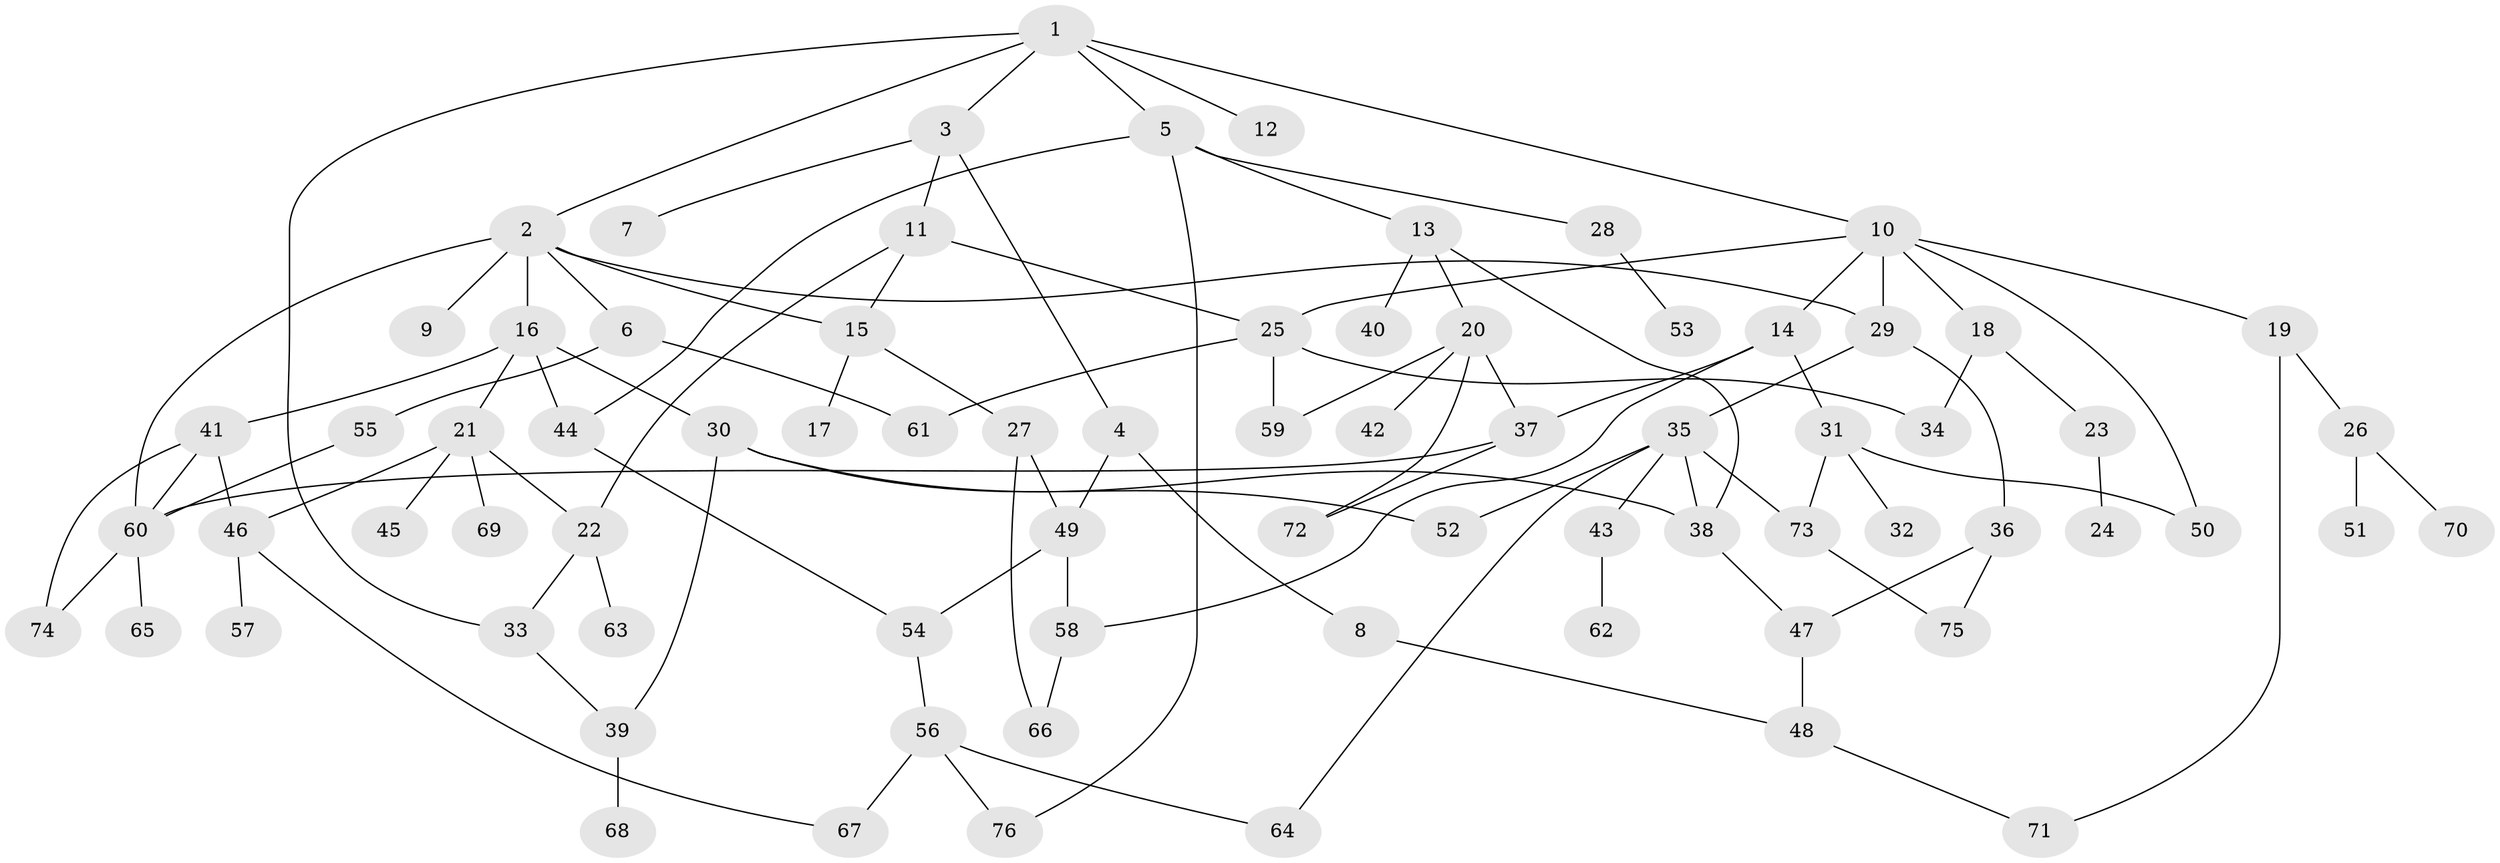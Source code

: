 // Generated by graph-tools (version 1.1) at 2025/13/03/09/25 04:13:26]
// undirected, 76 vertices, 108 edges
graph export_dot {
graph [start="1"]
  node [color=gray90,style=filled];
  1;
  2;
  3;
  4;
  5;
  6;
  7;
  8;
  9;
  10;
  11;
  12;
  13;
  14;
  15;
  16;
  17;
  18;
  19;
  20;
  21;
  22;
  23;
  24;
  25;
  26;
  27;
  28;
  29;
  30;
  31;
  32;
  33;
  34;
  35;
  36;
  37;
  38;
  39;
  40;
  41;
  42;
  43;
  44;
  45;
  46;
  47;
  48;
  49;
  50;
  51;
  52;
  53;
  54;
  55;
  56;
  57;
  58;
  59;
  60;
  61;
  62;
  63;
  64;
  65;
  66;
  67;
  68;
  69;
  70;
  71;
  72;
  73;
  74;
  75;
  76;
  1 -- 2;
  1 -- 3;
  1 -- 5;
  1 -- 10;
  1 -- 12;
  1 -- 33;
  2 -- 6;
  2 -- 9;
  2 -- 15;
  2 -- 16;
  2 -- 60;
  2 -- 29;
  3 -- 4;
  3 -- 7;
  3 -- 11;
  4 -- 8;
  4 -- 49;
  5 -- 13;
  5 -- 28;
  5 -- 44;
  5 -- 76;
  6 -- 55;
  6 -- 61;
  8 -- 48;
  10 -- 14;
  10 -- 18;
  10 -- 19;
  10 -- 25;
  10 -- 29;
  10 -- 50;
  11 -- 22;
  11 -- 25;
  11 -- 15;
  13 -- 20;
  13 -- 40;
  13 -- 38;
  14 -- 31;
  14 -- 58;
  14 -- 37;
  15 -- 17;
  15 -- 27;
  16 -- 21;
  16 -- 30;
  16 -- 41;
  16 -- 44;
  18 -- 23;
  18 -- 34;
  19 -- 26;
  19 -- 71;
  20 -- 37;
  20 -- 42;
  20 -- 59;
  20 -- 72;
  21 -- 45;
  21 -- 69;
  21 -- 46;
  21 -- 22;
  22 -- 63;
  22 -- 33;
  23 -- 24;
  25 -- 34;
  25 -- 59;
  25 -- 61;
  26 -- 51;
  26 -- 70;
  27 -- 66;
  27 -- 49;
  28 -- 53;
  29 -- 35;
  29 -- 36;
  30 -- 39;
  30 -- 52;
  30 -- 38;
  31 -- 32;
  31 -- 50;
  31 -- 73;
  33 -- 39;
  35 -- 38;
  35 -- 43;
  35 -- 64;
  35 -- 52;
  35 -- 73;
  36 -- 47;
  36 -- 75;
  37 -- 72;
  37 -- 60;
  38 -- 47;
  39 -- 68;
  41 -- 46;
  41 -- 60;
  41 -- 74;
  43 -- 62;
  44 -- 54;
  46 -- 57;
  46 -- 67;
  47 -- 48;
  48 -- 71;
  49 -- 54;
  49 -- 58;
  54 -- 56;
  55 -- 60;
  56 -- 67;
  56 -- 76;
  56 -- 64;
  58 -- 66;
  60 -- 65;
  60 -- 74;
  73 -- 75;
}
